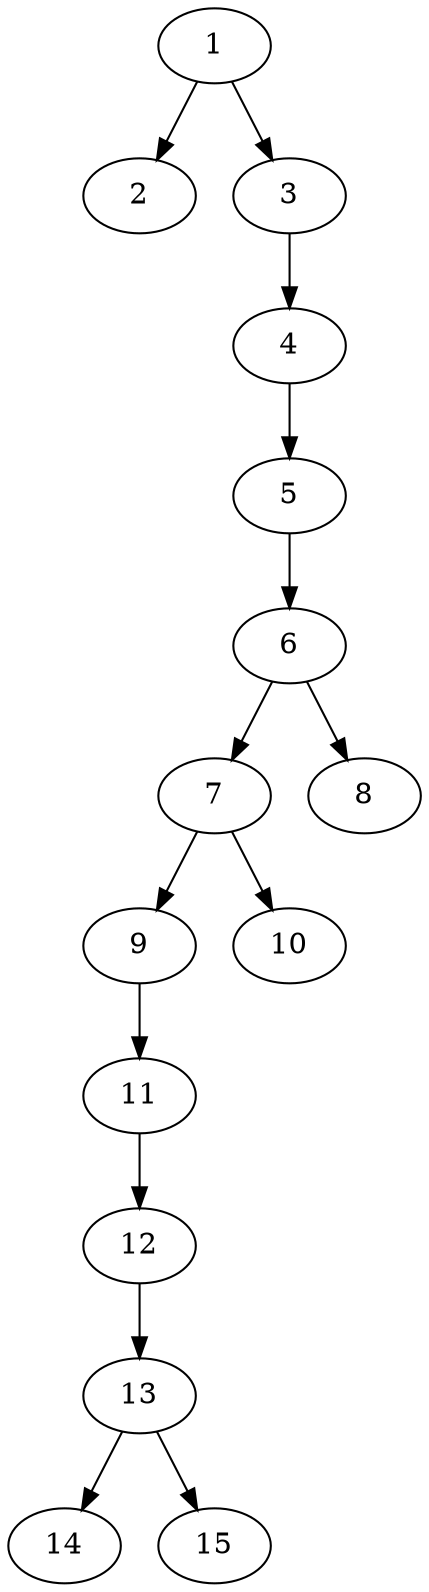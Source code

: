 // DAG automatically generated by daggen at Tue Aug  6 16:26:17 2019
// ./daggen --dot -n 15 --ccr 0.4 --fat 0.4 --regular 0.5 --density 0.5 --mindata 5242880 --maxdata 52428800 
digraph G {
  1 [size="74744320", alpha="0.11", expect_size="29897728"] 
  1 -> 2 [size ="29897728"]
  1 -> 3 [size ="29897728"]
  2 [size="15293440", alpha="0.12", expect_size="6117376"] 
  3 [size="41745920", alpha="0.17", expect_size="16698368"] 
  3 -> 4 [size ="16698368"]
  4 [size="130480640", alpha="0.11", expect_size="52192256"] 
  4 -> 5 [size ="52192256"]
  5 [size="78935040", alpha="0.06", expect_size="31574016"] 
  5 -> 6 [size ="31574016"]
  6 [size="78141440", alpha="0.12", expect_size="31256576"] 
  6 -> 7 [size ="31256576"]
  6 -> 8 [size ="31256576"]
  7 [size="86635520", alpha="0.14", expect_size="34654208"] 
  7 -> 9 [size ="34654208"]
  7 -> 10 [size ="34654208"]
  8 [size="77276160", alpha="0.01", expect_size="30910464"] 
  9 [size="15262720", alpha="0.12", expect_size="6105088"] 
  9 -> 11 [size ="6105088"]
  10 [size="72317440", alpha="0.17", expect_size="28926976"] 
  11 [size="65029120", alpha="0.11", expect_size="26011648"] 
  11 -> 12 [size ="26011648"]
  12 [size="14865920", alpha="0.01", expect_size="5946368"] 
  12 -> 13 [size ="5946368"]
  13 [size="84556800", alpha="0.01", expect_size="33822720"] 
  13 -> 14 [size ="33822720"]
  13 -> 15 [size ="33822720"]
  14 [size="64967680", alpha="0.05", expect_size="25987072"] 
  15 [size="129372160", alpha="0.13", expect_size="51748864"] 
}

